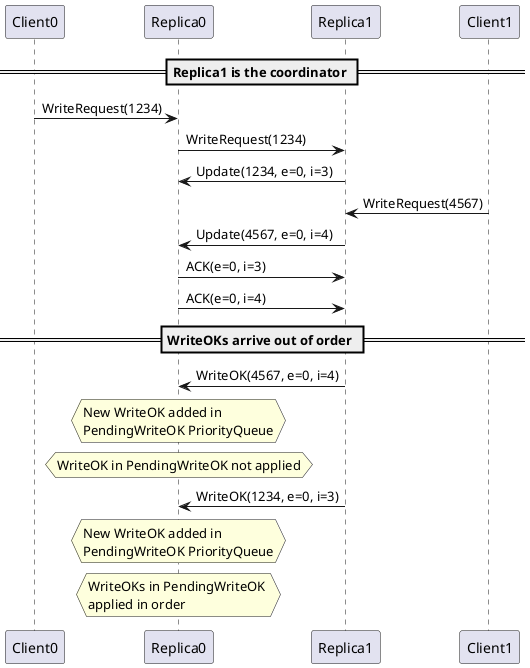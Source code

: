 @startuml
== Replica1 is the coordinator ==

Client0 -> Replica0: WriteRequest(1234)
Replica0 -> Replica1: WriteRequest(1234)
Replica1 -> Replica0: Update(1234, e=0, i=3)
Client1 -> Replica1: WriteRequest(4567)
Replica1 -> Replica0: Update(4567, e=0, i=4)
Replica0 -> Replica1: ACK(e=0, i=3)
Replica0 -> Replica1: ACK(e=0, i=4)

== WriteOKs arrive out of order ==

Replica1 -> Replica0: WriteOK(4567, e=0, i=4)
hnote over Replica0: New WriteOK added in \nPendingWriteOK PriorityQueue
hnote over Replica0: WriteOK in PendingWriteOK not applied
Replica1 -> Replica0: WriteOK(1234, e=0, i=3)
hnote over Replica0: New WriteOK added in \nPendingWriteOK PriorityQueue
hnote over Replica0: WriteOKs in PendingWriteOK \napplied in order

@enduml